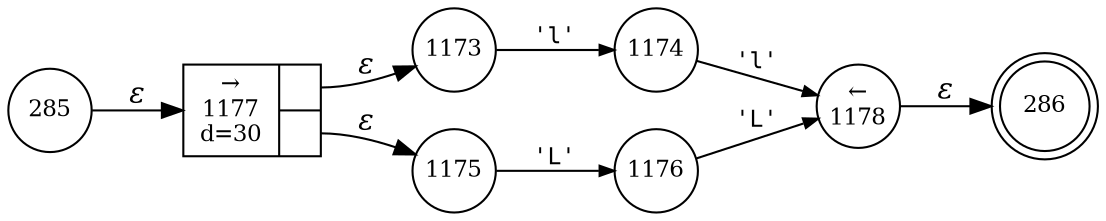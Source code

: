 digraph ATN {
rankdir=LR;
s286[fontsize=11, label="286", shape=doublecircle, fixedsize=true, width=.6];
s1173[fontsize=11,label="1173", shape=circle, fixedsize=true, width=.55, peripheries=1];
s1174[fontsize=11,label="1174", shape=circle, fixedsize=true, width=.55, peripheries=1];
s1175[fontsize=11,label="1175", shape=circle, fixedsize=true, width=.55, peripheries=1];
s1176[fontsize=11,label="1176", shape=circle, fixedsize=true, width=.55, peripheries=1];
s1177[fontsize=11,label="{&rarr;\n1177\nd=30|{<p0>|<p1>}}", shape=record, fixedsize=false, peripheries=1];
s1178[fontsize=11,label="&larr;\n1178", shape=circle, fixedsize=true, width=.55, peripheries=1];
s285[fontsize=11,label="285", shape=circle, fixedsize=true, width=.55, peripheries=1];
s285 -> s1177 [fontname="Times-Italic", label="&epsilon;"];
s1177:p0 -> s1173 [fontname="Times-Italic", label="&epsilon;"];
s1177:p1 -> s1175 [fontname="Times-Italic", label="&epsilon;"];
s1173 -> s1174 [fontsize=11, fontname="Courier", arrowsize=.7, label = "'l'", arrowhead = normal];
s1175 -> s1176 [fontsize=11, fontname="Courier", arrowsize=.7, label = "'L'", arrowhead = normal];
s1174 -> s1178 [fontsize=11, fontname="Courier", arrowsize=.7, label = "'l'", arrowhead = normal];
s1176 -> s1178 [fontsize=11, fontname="Courier", arrowsize=.7, label = "'L'", arrowhead = normal];
s1178 -> s286 [fontname="Times-Italic", label="&epsilon;"];
}